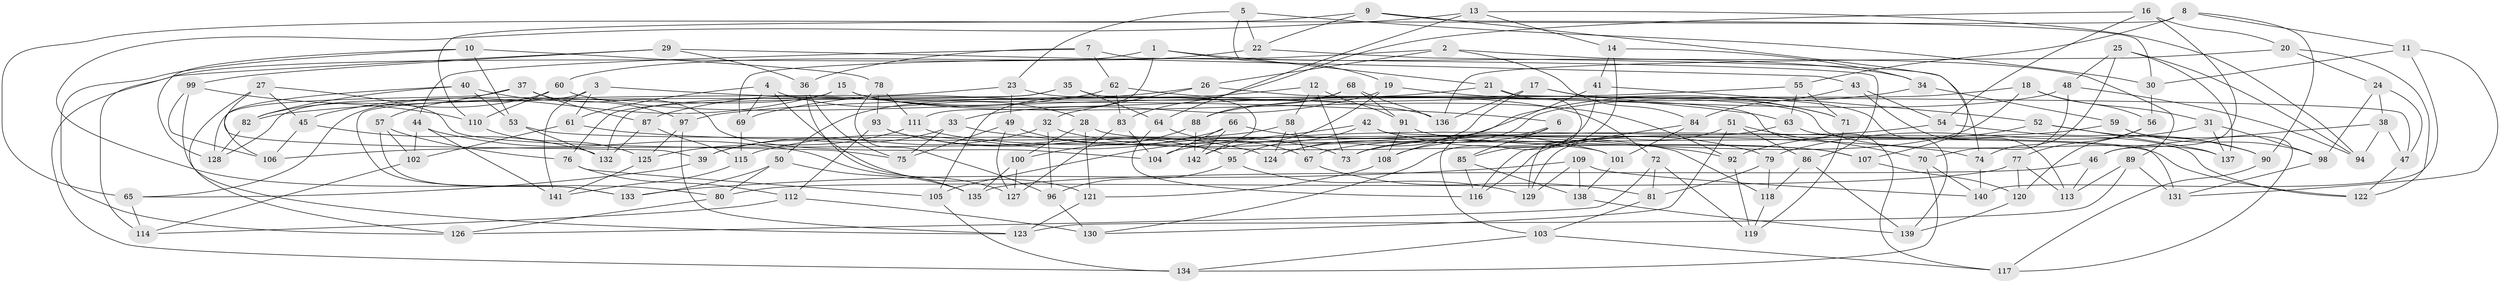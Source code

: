 // Generated by graph-tools (version 1.1) at 2025/50/03/09/25 03:50:50]
// undirected, 142 vertices, 284 edges
graph export_dot {
graph [start="1"]
  node [color=gray90,style=filled];
  1;
  2;
  3;
  4;
  5;
  6;
  7;
  8;
  9;
  10;
  11;
  12;
  13;
  14;
  15;
  16;
  17;
  18;
  19;
  20;
  21;
  22;
  23;
  24;
  25;
  26;
  27;
  28;
  29;
  30;
  31;
  32;
  33;
  34;
  35;
  36;
  37;
  38;
  39;
  40;
  41;
  42;
  43;
  44;
  45;
  46;
  47;
  48;
  49;
  50;
  51;
  52;
  53;
  54;
  55;
  56;
  57;
  58;
  59;
  60;
  61;
  62;
  63;
  64;
  65;
  66;
  67;
  68;
  69;
  70;
  71;
  72;
  73;
  74;
  75;
  76;
  77;
  78;
  79;
  80;
  81;
  82;
  83;
  84;
  85;
  86;
  87;
  88;
  89;
  90;
  91;
  92;
  93;
  94;
  95;
  96;
  97;
  98;
  99;
  100;
  101;
  102;
  103;
  104;
  105;
  106;
  107;
  108;
  109;
  110;
  111;
  112;
  113;
  114;
  115;
  116;
  117;
  118;
  119;
  120;
  121;
  122;
  123;
  124;
  125;
  126;
  127;
  128;
  129;
  130;
  131;
  132;
  133;
  134;
  135;
  136;
  137;
  138;
  139;
  140;
  141;
  142;
  1 -- 134;
  1 -- 34;
  1 -- 19;
  1 -- 111;
  2 -- 89;
  2 -- 69;
  2 -- 26;
  2 -- 84;
  3 -- 61;
  3 -- 141;
  3 -- 6;
  3 -- 128;
  4 -- 121;
  4 -- 69;
  4 -- 61;
  4 -- 28;
  5 -- 22;
  5 -- 23;
  5 -- 21;
  5 -- 30;
  6 -- 103;
  6 -- 108;
  6 -- 85;
  7 -- 86;
  7 -- 36;
  7 -- 44;
  7 -- 62;
  8 -- 11;
  8 -- 90;
  8 -- 55;
  8 -- 110;
  9 -- 30;
  9 -- 65;
  9 -- 22;
  9 -- 107;
  10 -- 126;
  10 -- 78;
  10 -- 53;
  10 -- 128;
  11 -- 131;
  11 -- 140;
  11 -- 30;
  12 -- 58;
  12 -- 73;
  12 -- 91;
  12 -- 50;
  13 -- 14;
  13 -- 80;
  13 -- 94;
  13 -- 64;
  14 -- 85;
  14 -- 41;
  14 -- 34;
  15 -- 65;
  15 -- 72;
  15 -- 92;
  15 -- 45;
  16 -- 83;
  16 -- 54;
  16 -- 20;
  16 -- 46;
  17 -- 139;
  17 -- 136;
  17 -- 124;
  17 -- 71;
  18 -- 73;
  18 -- 31;
  18 -- 56;
  18 -- 67;
  19 -- 71;
  19 -- 142;
  19 -- 33;
  20 -- 136;
  20 -- 24;
  20 -- 122;
  21 -- 129;
  21 -- 82;
  21 -- 47;
  22 -- 74;
  22 -- 60;
  23 -- 49;
  23 -- 137;
  23 -- 133;
  24 -- 47;
  24 -- 98;
  24 -- 38;
  25 -- 137;
  25 -- 48;
  25 -- 94;
  25 -- 74;
  26 -- 117;
  26 -- 69;
  26 -- 32;
  27 -- 39;
  27 -- 75;
  27 -- 126;
  27 -- 45;
  28 -- 122;
  28 -- 100;
  28 -- 121;
  29 -- 99;
  29 -- 43;
  29 -- 114;
  29 -- 36;
  30 -- 56;
  31 -- 98;
  31 -- 79;
  31 -- 137;
  32 -- 39;
  32 -- 107;
  32 -- 96;
  33 -- 75;
  33 -- 39;
  33 -- 92;
  34 -- 59;
  34 -- 124;
  35 -- 142;
  35 -- 132;
  35 -- 64;
  35 -- 76;
  36 -- 75;
  36 -- 135;
  37 -- 128;
  37 -- 104;
  37 -- 87;
  37 -- 57;
  38 -- 94;
  38 -- 47;
  38 -- 46;
  39 -- 65;
  40 -- 53;
  40 -- 106;
  40 -- 97;
  40 -- 82;
  41 -- 130;
  41 -- 108;
  41 -- 52;
  42 -- 79;
  42 -- 131;
  42 -- 95;
  42 -- 105;
  43 -- 54;
  43 -- 113;
  43 -- 84;
  44 -- 141;
  44 -- 102;
  44 -- 127;
  45 -- 106;
  45 -- 132;
  46 -- 113;
  46 -- 135;
  47 -- 122;
  48 -- 88;
  48 -- 70;
  48 -- 94;
  49 -- 127;
  49 -- 75;
  49 -- 73;
  50 -- 135;
  50 -- 133;
  50 -- 80;
  51 -- 70;
  51 -- 130;
  51 -- 116;
  51 -- 86;
  52 -- 92;
  52 -- 137;
  52 -- 90;
  53 -- 101;
  53 -- 132;
  54 -- 90;
  54 -- 104;
  55 -- 97;
  55 -- 71;
  55 -- 63;
  56 -- 77;
  56 -- 120;
  57 -- 102;
  57 -- 76;
  57 -- 133;
  58 -- 124;
  58 -- 67;
  58 -- 106;
  59 -- 73;
  59 -- 117;
  59 -- 98;
  60 -- 136;
  60 -- 82;
  60 -- 110;
  61 -- 102;
  61 -- 74;
  62 -- 83;
  62 -- 63;
  62 -- 87;
  63 -- 129;
  63 -- 122;
  64 -- 116;
  64 -- 67;
  65 -- 114;
  66 -- 115;
  66 -- 142;
  66 -- 104;
  66 -- 101;
  67 -- 81;
  68 -- 88;
  68 -- 105;
  68 -- 91;
  68 -- 136;
  69 -- 115;
  70 -- 134;
  70 -- 140;
  71 -- 119;
  72 -- 126;
  72 -- 81;
  72 -- 119;
  74 -- 140;
  76 -- 105;
  76 -- 112;
  77 -- 80;
  77 -- 120;
  77 -- 113;
  78 -- 111;
  78 -- 96;
  78 -- 93;
  79 -- 81;
  79 -- 118;
  80 -- 126;
  81 -- 103;
  82 -- 128;
  83 -- 127;
  83 -- 104;
  84 -- 116;
  84 -- 101;
  85 -- 116;
  85 -- 138;
  86 -- 139;
  86 -- 118;
  87 -- 132;
  87 -- 115;
  88 -- 100;
  88 -- 142;
  89 -- 123;
  89 -- 131;
  89 -- 113;
  90 -- 117;
  91 -- 108;
  91 -- 107;
  92 -- 119;
  93 -- 95;
  93 -- 112;
  93 -- 124;
  95 -- 96;
  95 -- 129;
  96 -- 130;
  97 -- 125;
  97 -- 123;
  98 -- 131;
  99 -- 123;
  99 -- 106;
  99 -- 110;
  100 -- 135;
  100 -- 127;
  101 -- 138;
  102 -- 114;
  103 -- 134;
  103 -- 117;
  105 -- 134;
  107 -- 120;
  108 -- 121;
  109 -- 140;
  109 -- 138;
  109 -- 129;
  109 -- 133;
  110 -- 125;
  111 -- 125;
  111 -- 118;
  112 -- 130;
  112 -- 114;
  115 -- 141;
  118 -- 119;
  120 -- 139;
  121 -- 123;
  125 -- 141;
  138 -- 139;
}
